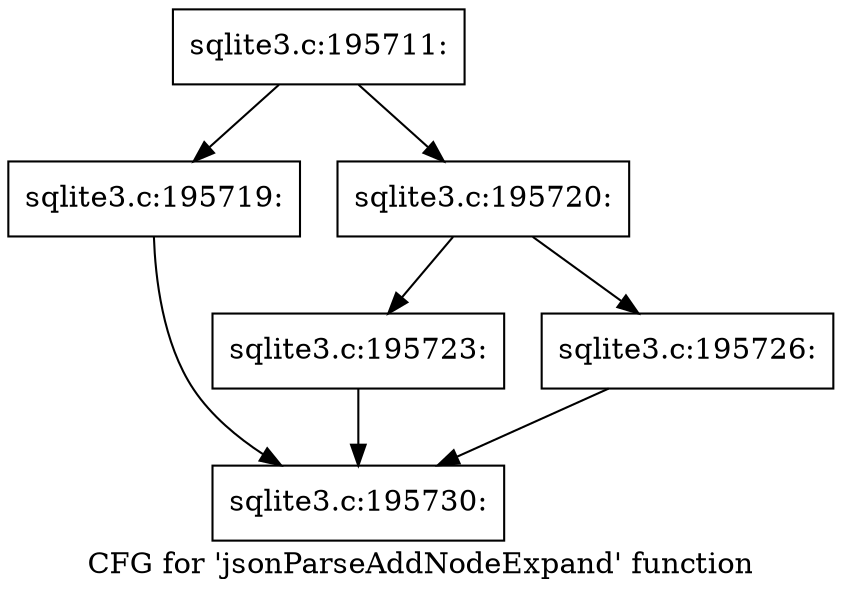 digraph "CFG for 'jsonParseAddNodeExpand' function" {
	label="CFG for 'jsonParseAddNodeExpand' function";

	Node0x55c0f6de5ac0 [shape=record,label="{sqlite3.c:195711:}"];
	Node0x55c0f6de5ac0 -> Node0x55c0fa808210;
	Node0x55c0f6de5ac0 -> Node0x55c0fa808260;
	Node0x55c0fa808210 [shape=record,label="{sqlite3.c:195719:}"];
	Node0x55c0fa808210 -> Node0x55c0fa805480;
	Node0x55c0fa808260 [shape=record,label="{sqlite3.c:195720:}"];
	Node0x55c0fa808260 -> Node0x55c0fa8093e0;
	Node0x55c0fa808260 -> Node0x55c0fa809430;
	Node0x55c0fa8093e0 [shape=record,label="{sqlite3.c:195723:}"];
	Node0x55c0fa8093e0 -> Node0x55c0fa805480;
	Node0x55c0fa809430 [shape=record,label="{sqlite3.c:195726:}"];
	Node0x55c0fa809430 -> Node0x55c0fa805480;
	Node0x55c0fa805480 [shape=record,label="{sqlite3.c:195730:}"];
}
